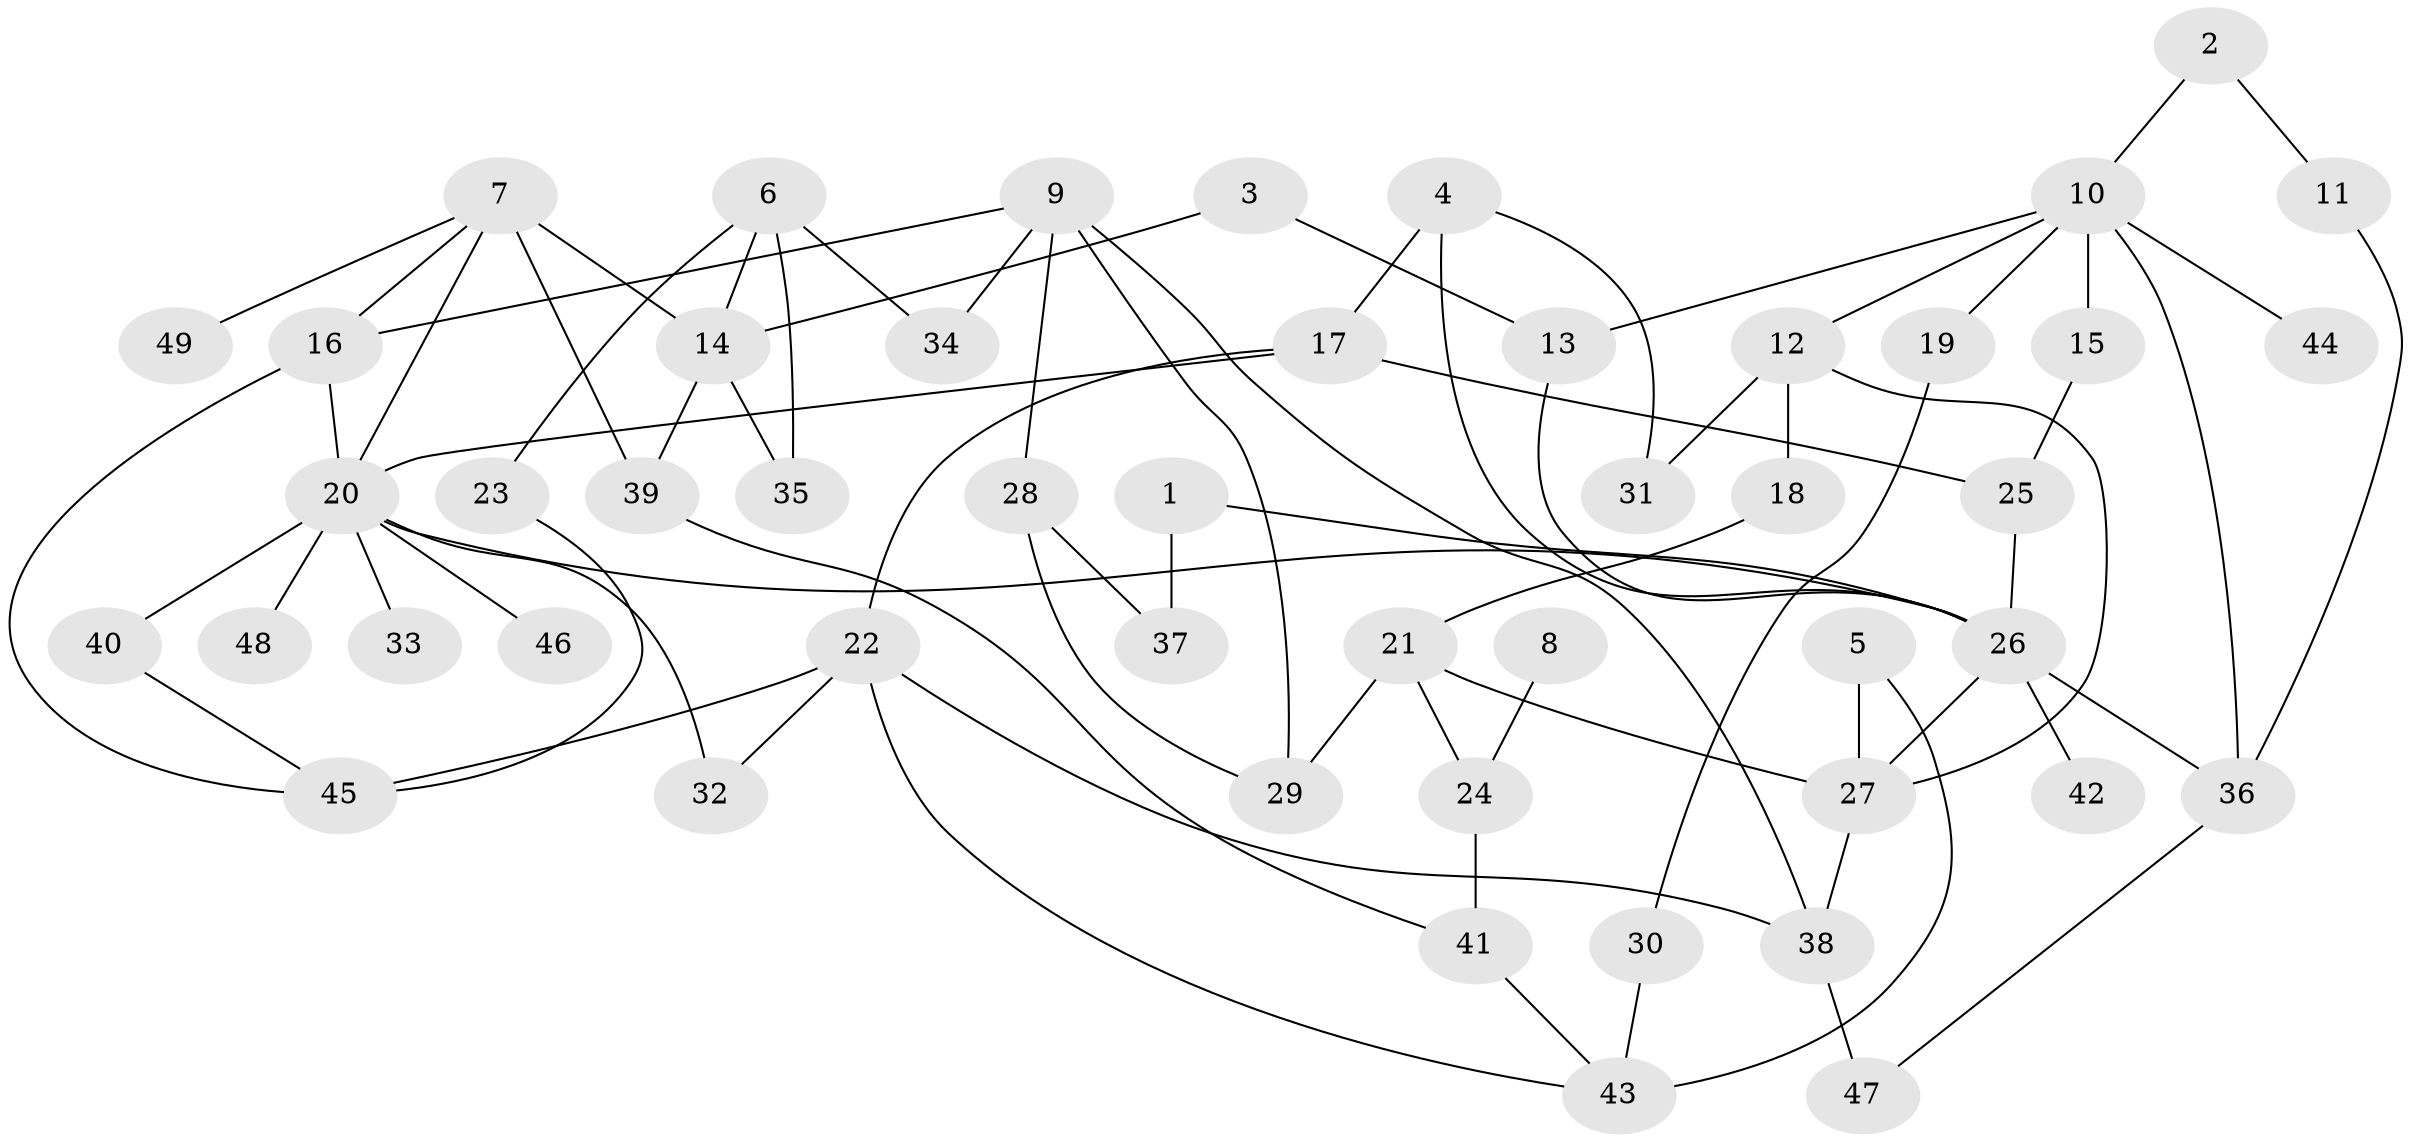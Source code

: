 // original degree distribution, {2: 0.24742268041237114, 10: 0.010309278350515464, 12: 0.010309278350515464, 4: 0.07216494845360824, 7: 0.010309278350515464, 6: 0.020618556701030927, 1: 0.31958762886597936, 5: 0.07216494845360824, 3: 0.23711340206185566}
// Generated by graph-tools (version 1.1) at 2025/00/03/09/25 03:00:57]
// undirected, 49 vertices, 75 edges
graph export_dot {
graph [start="1"]
  node [color=gray90,style=filled];
  1;
  2;
  3;
  4;
  5;
  6;
  7;
  8;
  9;
  10;
  11;
  12;
  13;
  14;
  15;
  16;
  17;
  18;
  19;
  20;
  21;
  22;
  23;
  24;
  25;
  26;
  27;
  28;
  29;
  30;
  31;
  32;
  33;
  34;
  35;
  36;
  37;
  38;
  39;
  40;
  41;
  42;
  43;
  44;
  45;
  46;
  47;
  48;
  49;
  1 -- 26 [weight=1.0];
  1 -- 37 [weight=1.0];
  2 -- 10 [weight=1.0];
  2 -- 11 [weight=1.0];
  3 -- 13 [weight=1.0];
  3 -- 14 [weight=1.0];
  4 -- 17 [weight=1.0];
  4 -- 26 [weight=1.0];
  4 -- 31 [weight=1.0];
  5 -- 27 [weight=1.0];
  5 -- 43 [weight=1.0];
  6 -- 14 [weight=1.0];
  6 -- 23 [weight=1.0];
  6 -- 34 [weight=1.0];
  6 -- 35 [weight=1.0];
  7 -- 14 [weight=1.0];
  7 -- 16 [weight=1.0];
  7 -- 20 [weight=1.0];
  7 -- 39 [weight=2.0];
  7 -- 49 [weight=1.0];
  8 -- 24 [weight=1.0];
  9 -- 16 [weight=1.0];
  9 -- 28 [weight=1.0];
  9 -- 29 [weight=1.0];
  9 -- 34 [weight=1.0];
  9 -- 38 [weight=1.0];
  10 -- 12 [weight=1.0];
  10 -- 13 [weight=1.0];
  10 -- 15 [weight=1.0];
  10 -- 19 [weight=1.0];
  10 -- 36 [weight=1.0];
  10 -- 44 [weight=1.0];
  11 -- 36 [weight=1.0];
  12 -- 18 [weight=1.0];
  12 -- 27 [weight=1.0];
  12 -- 31 [weight=1.0];
  13 -- 26 [weight=1.0];
  14 -- 35 [weight=1.0];
  14 -- 39 [weight=1.0];
  15 -- 25 [weight=1.0];
  16 -- 20 [weight=1.0];
  16 -- 45 [weight=1.0];
  17 -- 20 [weight=1.0];
  17 -- 22 [weight=1.0];
  17 -- 25 [weight=1.0];
  18 -- 21 [weight=1.0];
  19 -- 30 [weight=1.0];
  20 -- 26 [weight=1.0];
  20 -- 32 [weight=1.0];
  20 -- 33 [weight=1.0];
  20 -- 40 [weight=2.0];
  20 -- 46 [weight=1.0];
  20 -- 48 [weight=1.0];
  21 -- 24 [weight=1.0];
  21 -- 27 [weight=1.0];
  21 -- 29 [weight=1.0];
  22 -- 32 [weight=1.0];
  22 -- 38 [weight=1.0];
  22 -- 43 [weight=1.0];
  22 -- 45 [weight=1.0];
  23 -- 45 [weight=1.0];
  24 -- 41 [weight=1.0];
  25 -- 26 [weight=1.0];
  26 -- 27 [weight=1.0];
  26 -- 36 [weight=1.0];
  26 -- 42 [weight=1.0];
  27 -- 38 [weight=1.0];
  28 -- 29 [weight=1.0];
  28 -- 37 [weight=1.0];
  30 -- 43 [weight=1.0];
  36 -- 47 [weight=1.0];
  38 -- 47 [weight=1.0];
  39 -- 41 [weight=1.0];
  40 -- 45 [weight=1.0];
  41 -- 43 [weight=1.0];
}
